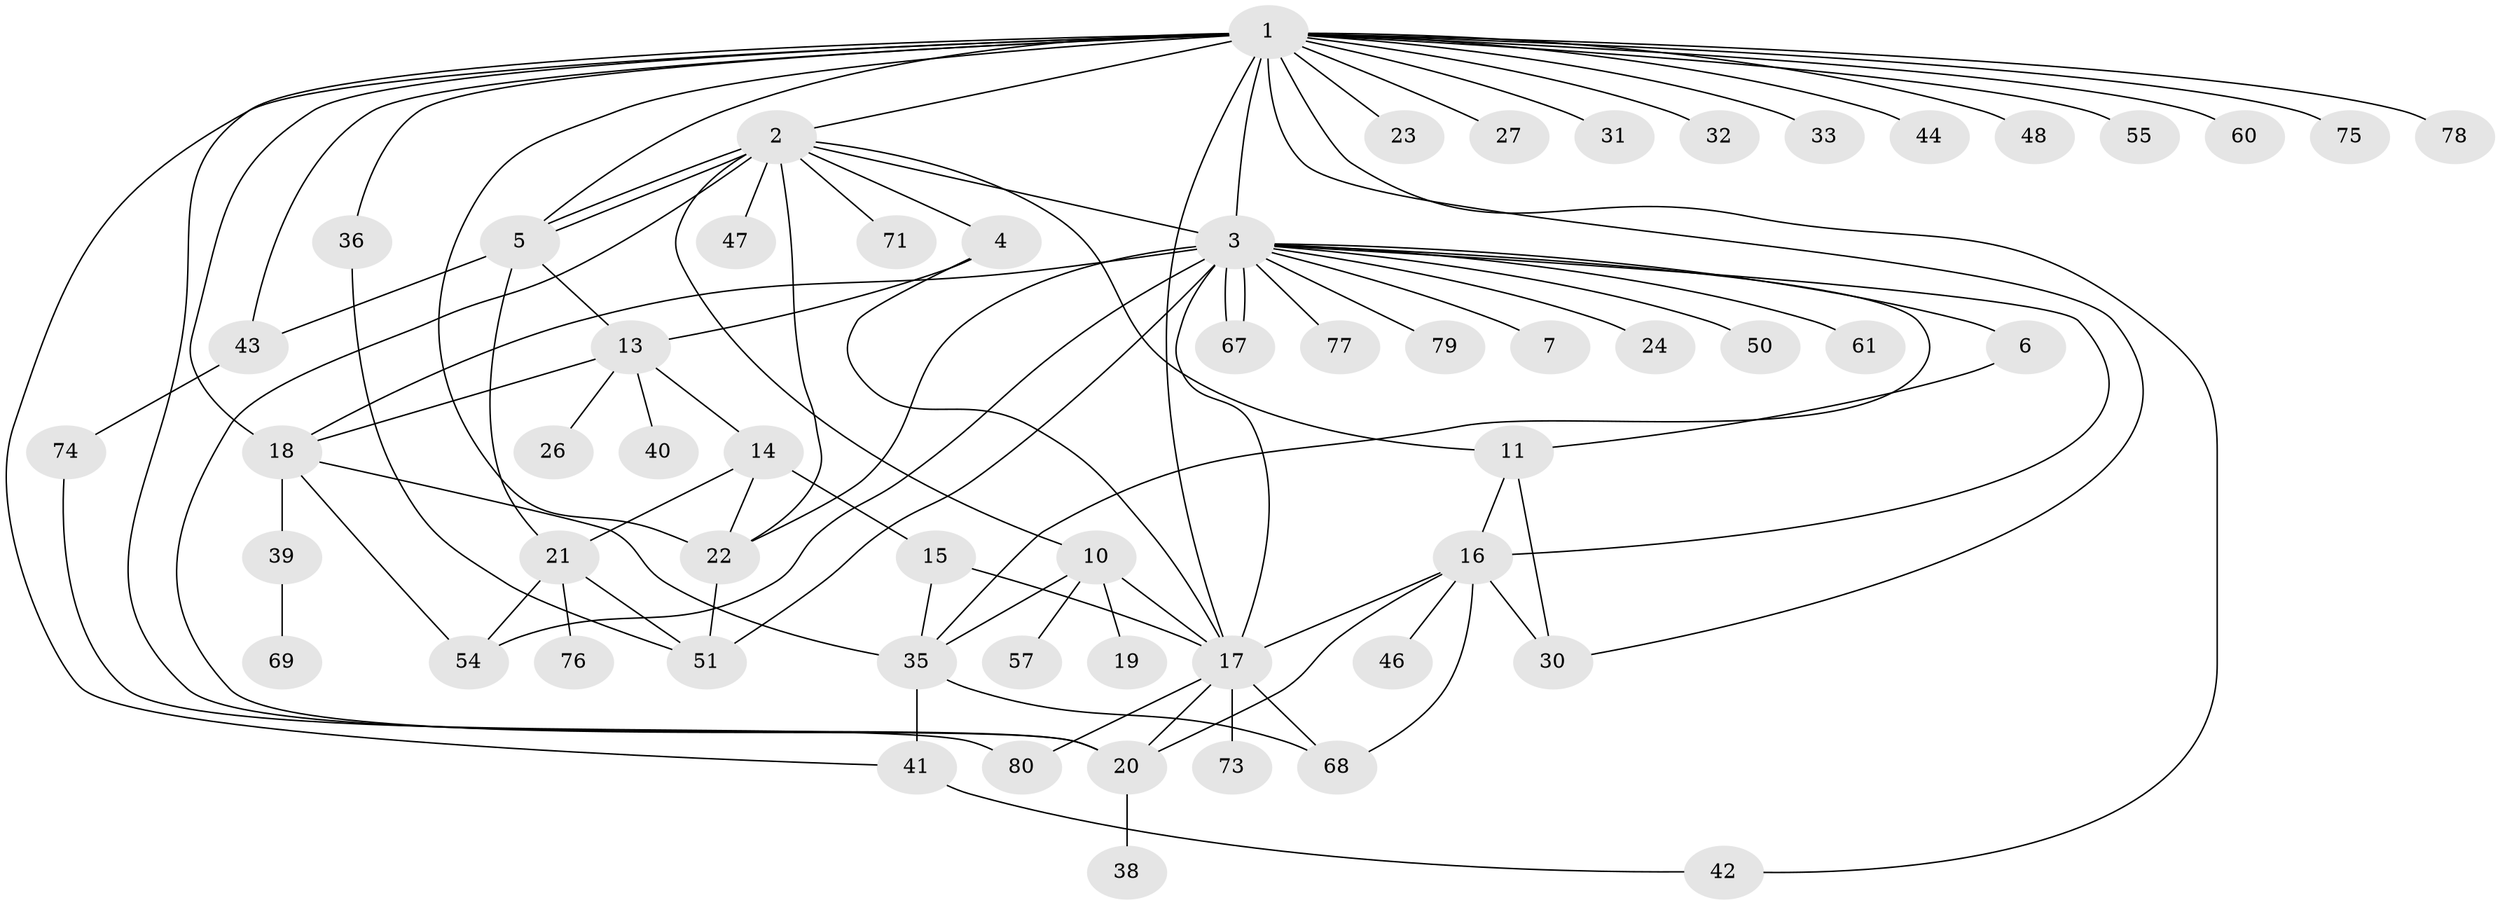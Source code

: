 // Generated by graph-tools (version 1.1) at 2025/51/02/27/25 19:51:56]
// undirected, 58 vertices, 94 edges
graph export_dot {
graph [start="1"]
  node [color=gray90,style=filled];
  1 [super="+9"];
  2 [super="+81"];
  3 [super="+58"];
  4 [super="+8"];
  5 [super="+37"];
  6;
  7 [super="+29"];
  10 [super="+12"];
  11 [super="+63"];
  13 [super="+62"];
  14 [super="+72"];
  15 [super="+53"];
  16 [super="+28"];
  17 [super="+70"];
  18;
  19;
  20;
  21 [super="+25"];
  22 [super="+34"];
  23 [super="+64"];
  24;
  26;
  27;
  30 [super="+45"];
  31;
  32;
  33;
  35 [super="+52"];
  36;
  38 [super="+59"];
  39 [super="+65"];
  40;
  41 [super="+49"];
  42;
  43;
  44;
  46;
  47;
  48;
  50;
  51 [super="+66"];
  54 [super="+56"];
  55;
  57;
  60;
  61;
  67;
  68;
  69;
  71;
  73;
  74 [super="+82"];
  75;
  76;
  77;
  78;
  79;
  80;
  1 -- 2;
  1 -- 3 [weight=2];
  1 -- 5;
  1 -- 18;
  1 -- 20;
  1 -- 30;
  1 -- 31;
  1 -- 32;
  1 -- 36;
  1 -- 41;
  1 -- 42;
  1 -- 43 [weight=2];
  1 -- 44;
  1 -- 55;
  1 -- 60;
  1 -- 75;
  1 -- 78;
  1 -- 33;
  1 -- 48;
  1 -- 23;
  1 -- 27;
  1 -- 17;
  1 -- 22;
  2 -- 3;
  2 -- 4;
  2 -- 5 [weight=2];
  2 -- 5;
  2 -- 10;
  2 -- 11;
  2 -- 20;
  2 -- 22;
  2 -- 47;
  2 -- 71;
  3 -- 6;
  3 -- 7;
  3 -- 16;
  3 -- 17;
  3 -- 18;
  3 -- 22;
  3 -- 24;
  3 -- 35;
  3 -- 50;
  3 -- 51;
  3 -- 54;
  3 -- 61;
  3 -- 67;
  3 -- 67;
  3 -- 77;
  3 -- 79;
  4 -- 17;
  4 -- 13;
  5 -- 13;
  5 -- 21;
  5 -- 43;
  6 -- 11;
  10 -- 19;
  10 -- 35 [weight=2];
  10 -- 57;
  10 -- 17;
  11 -- 16;
  11 -- 30;
  13 -- 14;
  13 -- 18;
  13 -- 26;
  13 -- 40;
  14 -- 15;
  14 -- 21;
  14 -- 22;
  15 -- 17;
  15 -- 35;
  16 -- 17;
  16 -- 20;
  16 -- 46;
  16 -- 68;
  16 -- 30;
  17 -- 68;
  17 -- 80;
  17 -- 20;
  17 -- 73;
  18 -- 35;
  18 -- 39;
  18 -- 54;
  20 -- 38;
  21 -- 76;
  21 -- 54;
  21 -- 51;
  22 -- 51;
  35 -- 68;
  35 -- 41;
  36 -- 51;
  39 -- 69;
  41 -- 42;
  43 -- 74;
  74 -- 80;
}
